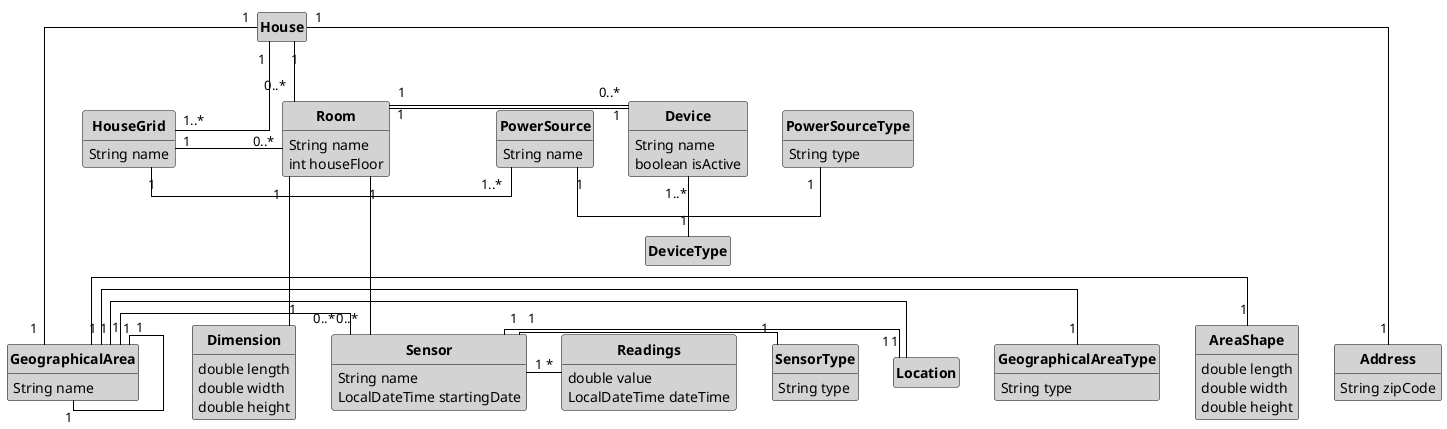 @startuml
skinparam linetype ortho

skinparam class {
	BackgroundColor LightGrey
	ArrowColor Black
	BorderColor Black
	FontStyle Bold
}

hide circle
hide empty methods
hide empty attributes
class SensorType{
String type
}
class Sensor{
String name
LocalDateTime startingDate
}
class Readings{
double value
LocalDateTime dateTime
}
class Location{
}
class GeographicalAreaType{
String type
}
class GeographicalArea{
String name
}
class AreaShape{
double length
double width
double height
}
class Address{
String zipCode
}
class House{
}
class Room{
String name
int houseFloor
}
class Dimension{
double length
double width
double height
}
class HouseGrid{
String name
}
class PowerSource{
String name
}
class PowerSourceType{
String type
}
class Device{
String name
boolean isActive
}
ENUM DeviceType{
}

Sensor "1" -"1" SensorType
Sensor "1" - "*" Readings
Sensor "1" - "1" Location

Room "1" --- "1" Dimension
Room "1" --- "0..*" Sensor
Room "1" --- "0..*" Device

PowerSource "1" - "1" PowerSourceType

House "1" -- "0..*" Room
House "1" -- "1..*" HouseGrid
House "1" ---- "1" Address
House "1" ---- "1" GeographicalArea

GeographicalArea "1" - "1" GeographicalAreaType
GeographicalArea "1" - "1" GeographicalArea
GeographicalArea "1" - "1" Location
GeographicalArea "1" - "1" AreaShape
GeographicalArea "1" - "0..*" Sensor

Device "1" - "1" Room
Device "1..*" -- "1" DeviceType

HouseGrid "1" - "1..*" PowerSource
HouseGrid "1" - "0..*" Room


@enduml